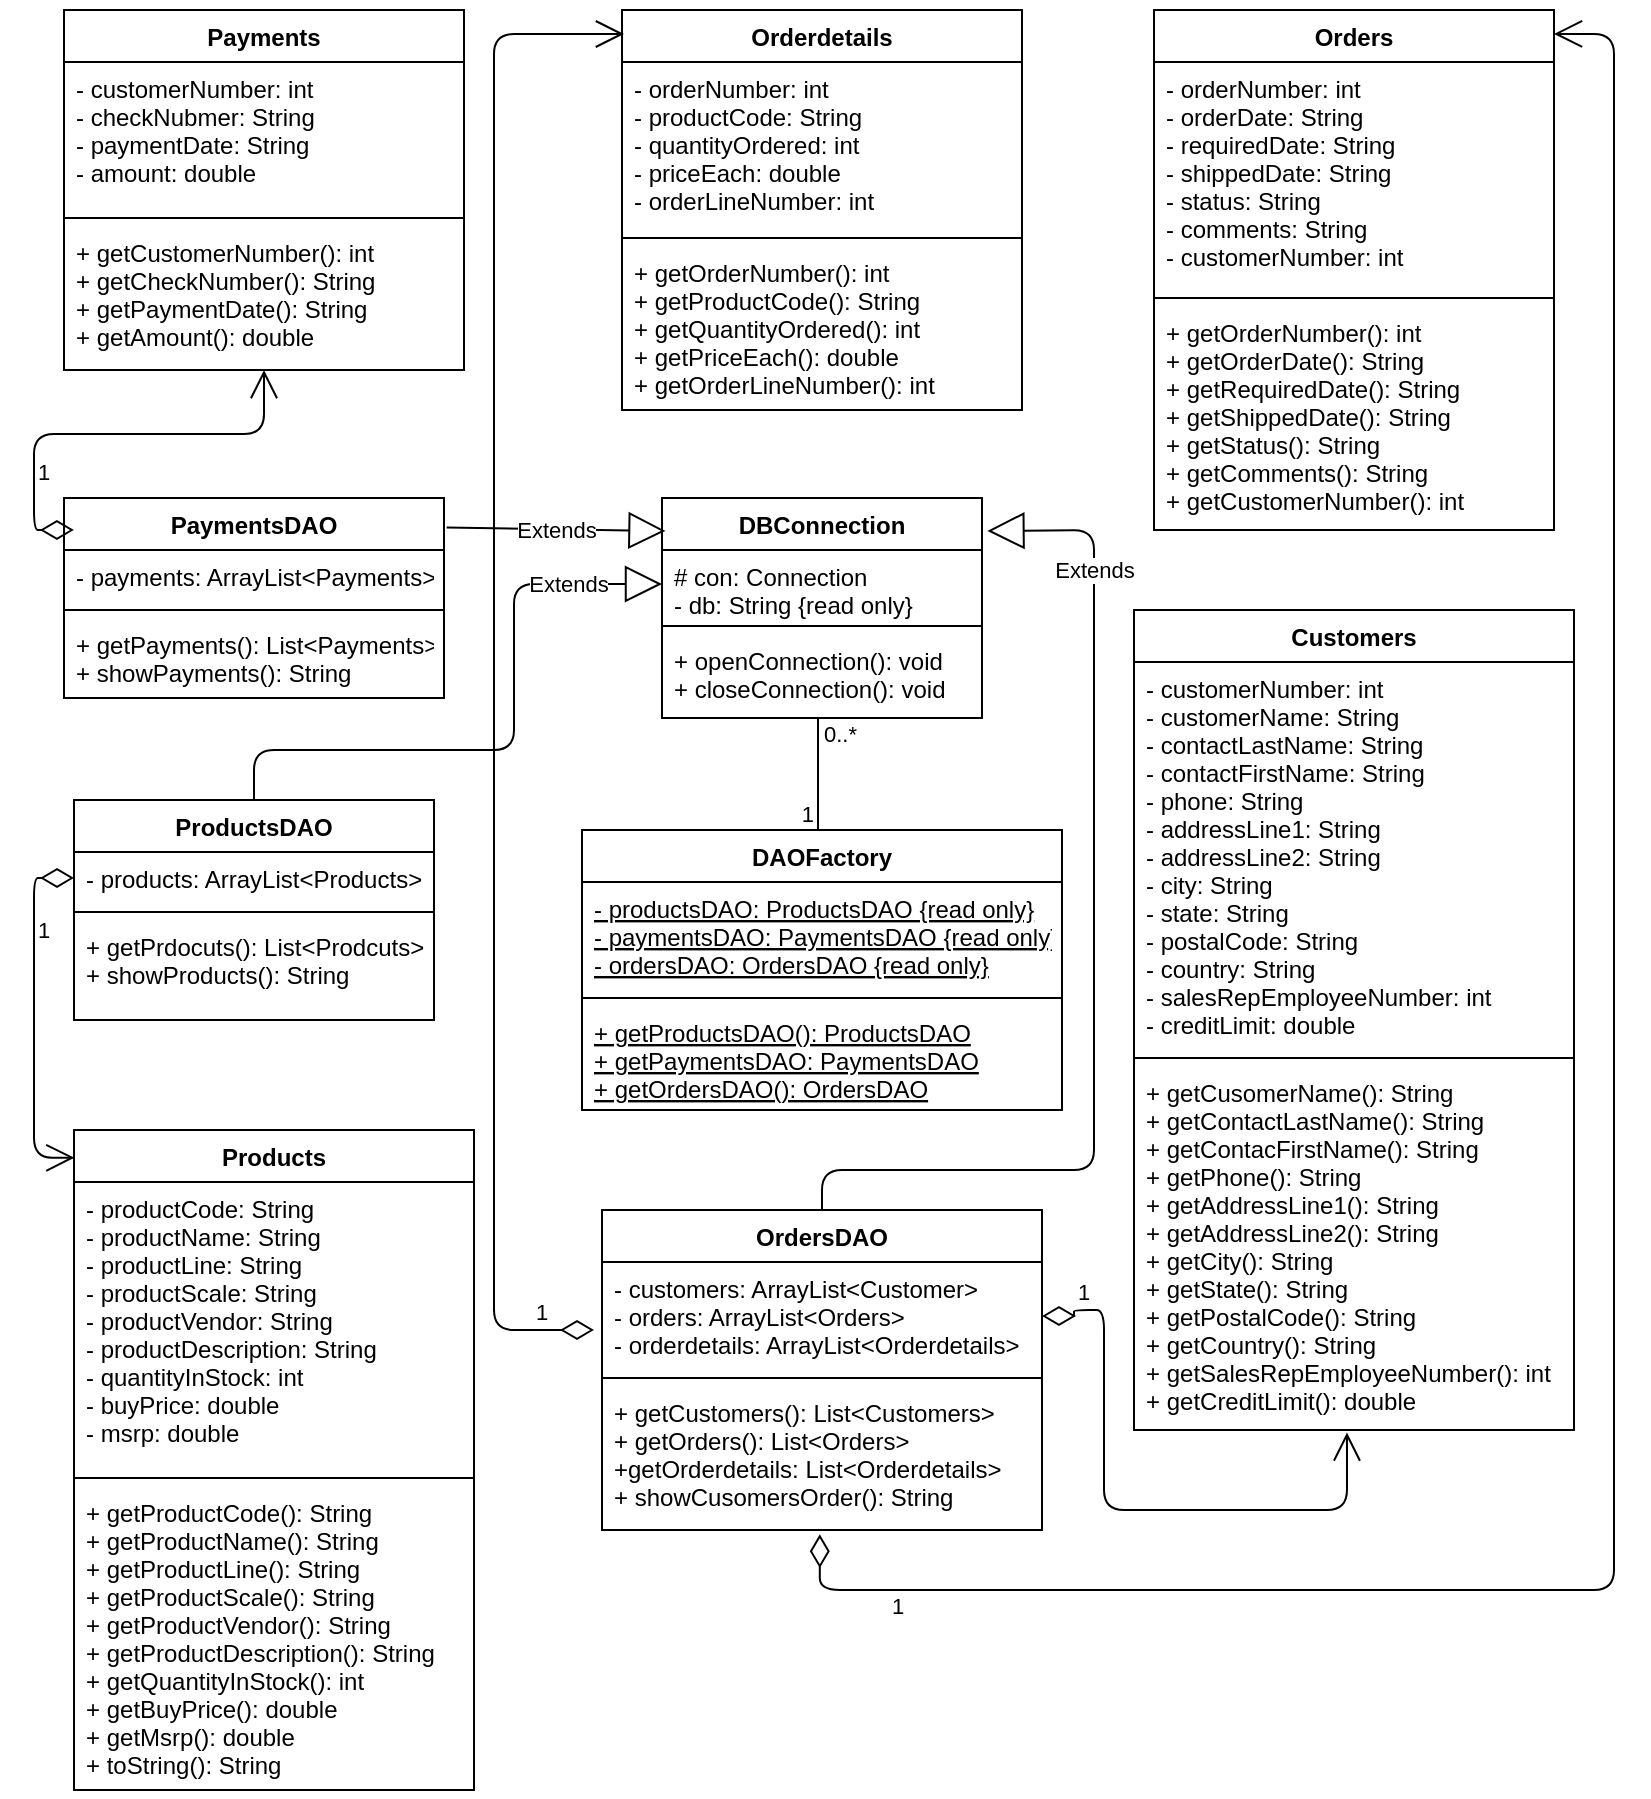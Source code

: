 <mxfile version="13.5.3" type="device"><diagram id="9Ch1sj6NRp8C0s6jHozg" name="Page-1"><mxGraphModel dx="1221" dy="682" grid="1" gridSize="10" guides="1" tooltips="1" connect="1" arrows="1" fold="1" page="1" pageScale="1" pageWidth="827" pageHeight="1169" math="0" shadow="0"><root><mxCell id="0"/><mxCell id="1" parent="0"/><mxCell id="Nj8fO1eD27_QLNly9nOV-5" value="Payments" style="swimlane;fontStyle=1;align=center;verticalAlign=top;childLayout=stackLayout;horizontal=1;startSize=26;horizontalStack=0;resizeParent=1;resizeParentMax=0;resizeLast=0;collapsible=1;marginBottom=0;" vertex="1" parent="1"><mxGeometry x="35" y="230" width="200" height="180" as="geometry"/></mxCell><mxCell id="Nj8fO1eD27_QLNly9nOV-6" value="- customerNumber: int&#10;- checkNubmer: String&#10;- paymentDate: String&#10;- amount: double" style="text;strokeColor=none;fillColor=none;align=left;verticalAlign=top;spacingLeft=4;spacingRight=4;overflow=hidden;rotatable=0;points=[[0,0.5],[1,0.5]];portConstraint=eastwest;" vertex="1" parent="Nj8fO1eD27_QLNly9nOV-5"><mxGeometry y="26" width="200" height="74" as="geometry"/></mxCell><mxCell id="Nj8fO1eD27_QLNly9nOV-7" value="" style="line;strokeWidth=1;fillColor=none;align=left;verticalAlign=middle;spacingTop=-1;spacingLeft=3;spacingRight=3;rotatable=0;labelPosition=right;points=[];portConstraint=eastwest;" vertex="1" parent="Nj8fO1eD27_QLNly9nOV-5"><mxGeometry y="100" width="200" height="8" as="geometry"/></mxCell><mxCell id="Nj8fO1eD27_QLNly9nOV-8" value="+ getCustomerNumber(): int&#10;+ getCheckNumber(): String&#10;+ getPaymentDate(): String&#10;+ getAmount(): double" style="text;strokeColor=none;fillColor=none;align=left;verticalAlign=top;spacingLeft=4;spacingRight=4;overflow=hidden;rotatable=0;points=[[0,0.5],[1,0.5]];portConstraint=eastwest;" vertex="1" parent="Nj8fO1eD27_QLNly9nOV-5"><mxGeometry y="108" width="200" height="72" as="geometry"/></mxCell><mxCell id="Nj8fO1eD27_QLNly9nOV-9" value="Orders" style="swimlane;fontStyle=1;align=center;verticalAlign=top;childLayout=stackLayout;horizontal=1;startSize=26;horizontalStack=0;resizeParent=1;resizeParentMax=0;resizeLast=0;collapsible=1;marginBottom=0;" vertex="1" parent="1"><mxGeometry x="580" y="230" width="200" height="260" as="geometry"/></mxCell><mxCell id="Nj8fO1eD27_QLNly9nOV-10" value="- orderNumber: int&#10;- orderDate: String&#10;- requiredDate: String&#10;- shippedDate: String&#10;- status: String&#10;- comments: String&#10;- customerNumber: int" style="text;strokeColor=none;fillColor=none;align=left;verticalAlign=top;spacingLeft=4;spacingRight=4;overflow=hidden;rotatable=0;points=[[0,0.5],[1,0.5]];portConstraint=eastwest;" vertex="1" parent="Nj8fO1eD27_QLNly9nOV-9"><mxGeometry y="26" width="200" height="114" as="geometry"/></mxCell><mxCell id="Nj8fO1eD27_QLNly9nOV-11" value="" style="line;strokeWidth=1;fillColor=none;align=left;verticalAlign=middle;spacingTop=-1;spacingLeft=3;spacingRight=3;rotatable=0;labelPosition=right;points=[];portConstraint=eastwest;" vertex="1" parent="Nj8fO1eD27_QLNly9nOV-9"><mxGeometry y="140" width="200" height="8" as="geometry"/></mxCell><mxCell id="Nj8fO1eD27_QLNly9nOV-12" value="+ getOrderNumber(): int&#10;+ getOrderDate(): String&#10;+ getRequiredDate(): String&#10;+ getShippedDate(): String&#10;+ getStatus(): String&#10;+ getComments(): String&#10;+ getCustomerNumber(): int&#10;" style="text;strokeColor=none;fillColor=none;align=left;verticalAlign=top;spacingLeft=4;spacingRight=4;overflow=hidden;rotatable=0;points=[[0,0.5],[1,0.5]];portConstraint=eastwest;" vertex="1" parent="Nj8fO1eD27_QLNly9nOV-9"><mxGeometry y="148" width="200" height="112" as="geometry"/></mxCell><mxCell id="Nj8fO1eD27_QLNly9nOV-29" value="ProductsDAO" style="swimlane;fontStyle=1;align=center;verticalAlign=top;childLayout=stackLayout;horizontal=1;startSize=26;horizontalStack=0;resizeParent=1;resizeParentMax=0;resizeLast=0;collapsible=1;marginBottom=0;" vertex="1" parent="1"><mxGeometry x="40" y="625" width="180" height="110" as="geometry"/></mxCell><mxCell id="Nj8fO1eD27_QLNly9nOV-30" value="- products: ArrayList&lt;Products&gt;" style="text;strokeColor=none;fillColor=none;align=left;verticalAlign=top;spacingLeft=4;spacingRight=4;overflow=hidden;rotatable=0;points=[[0,0.5],[1,0.5]];portConstraint=eastwest;" vertex="1" parent="Nj8fO1eD27_QLNly9nOV-29"><mxGeometry y="26" width="180" height="26" as="geometry"/></mxCell><mxCell id="Nj8fO1eD27_QLNly9nOV-31" value="" style="line;strokeWidth=1;fillColor=none;align=left;verticalAlign=middle;spacingTop=-1;spacingLeft=3;spacingRight=3;rotatable=0;labelPosition=right;points=[];portConstraint=eastwest;" vertex="1" parent="Nj8fO1eD27_QLNly9nOV-29"><mxGeometry y="52" width="180" height="8" as="geometry"/></mxCell><mxCell id="Nj8fO1eD27_QLNly9nOV-32" value="+ getPrdocuts(): List&lt;Prodcuts&gt;&#10;+ showProducts(): String&#10; " style="text;strokeColor=none;fillColor=none;align=left;verticalAlign=top;spacingLeft=4;spacingRight=4;overflow=hidden;rotatable=0;points=[[0,0.5],[1,0.5]];portConstraint=eastwest;" vertex="1" parent="Nj8fO1eD27_QLNly9nOV-29"><mxGeometry y="60" width="180" height="50" as="geometry"/></mxCell><mxCell id="Nj8fO1eD27_QLNly9nOV-1" value="Products" style="swimlane;fontStyle=1;align=center;verticalAlign=top;childLayout=stackLayout;horizontal=1;startSize=26;horizontalStack=0;resizeParent=1;resizeParentMax=0;resizeLast=0;collapsible=1;marginBottom=0;" vertex="1" parent="1"><mxGeometry x="40" y="790" width="200" height="330" as="geometry"/></mxCell><mxCell id="Nj8fO1eD27_QLNly9nOV-2" value="- productCode: String&#10;- productName: String&#10;- productLine: String&#10;- productScale: String&#10;- productVendor: String&#10;- productDescription: String&#10;- quantityInStock: int&#10;- buyPrice: double&#10;- msrp: double" style="text;strokeColor=none;fillColor=none;align=left;verticalAlign=top;spacingLeft=4;spacingRight=4;overflow=hidden;rotatable=0;points=[[0,0.5],[1,0.5]];portConstraint=eastwest;" vertex="1" parent="Nj8fO1eD27_QLNly9nOV-1"><mxGeometry y="26" width="200" height="144" as="geometry"/></mxCell><mxCell id="Nj8fO1eD27_QLNly9nOV-3" value="" style="line;strokeWidth=1;fillColor=none;align=left;verticalAlign=middle;spacingTop=-1;spacingLeft=3;spacingRight=3;rotatable=0;labelPosition=right;points=[];portConstraint=eastwest;" vertex="1" parent="Nj8fO1eD27_QLNly9nOV-1"><mxGeometry y="170" width="200" height="8" as="geometry"/></mxCell><mxCell id="Nj8fO1eD27_QLNly9nOV-4" value="+ getProductCode(): String&#10;+ getProductName(): String&#10;+ getProductLine(): String&#10;+ getProductScale(): String&#10;+ getProductVendor(): String&#10;+ getProductDescription(): String&#10;+ getQuantityInStock(): int&#10;+ getBuyPrice(): double&#10;+ getMsrp(): double&#10;+ toString(): String" style="text;strokeColor=none;fillColor=none;align=left;verticalAlign=top;spacingLeft=4;spacingRight=4;overflow=hidden;rotatable=0;points=[[0,0.5],[1,0.5]];portConstraint=eastwest;" vertex="1" parent="Nj8fO1eD27_QLNly9nOV-1"><mxGeometry y="178" width="200" height="152" as="geometry"/></mxCell><mxCell id="Nj8fO1eD27_QLNly9nOV-17" value="Customers" style="swimlane;fontStyle=1;align=center;verticalAlign=top;childLayout=stackLayout;horizontal=1;startSize=26;horizontalStack=0;resizeParent=1;resizeParentMax=0;resizeLast=0;collapsible=1;marginBottom=0;" vertex="1" parent="1"><mxGeometry x="570" y="530" width="220" height="410" as="geometry"/></mxCell><mxCell id="Nj8fO1eD27_QLNly9nOV-18" value="- customerNumber: int&#10;- customerName: String&#10;- contactLastName: String&#10;- contactFirstName: String&#10;- phone: String&#10;- addressLine1: String&#10;- addressLine2: String&#10;- city: String&#10;- state: String&#10;- postalCode: String&#10;- country: String&#10;- salesRepEmployeeNumber: int&#10;- creditLimit: double" style="text;strokeColor=none;fillColor=none;align=left;verticalAlign=top;spacingLeft=4;spacingRight=4;overflow=hidden;rotatable=0;points=[[0,0.5],[1,0.5]];portConstraint=eastwest;" vertex="1" parent="Nj8fO1eD27_QLNly9nOV-17"><mxGeometry y="26" width="220" height="194" as="geometry"/></mxCell><mxCell id="Nj8fO1eD27_QLNly9nOV-19" value="" style="line;strokeWidth=1;fillColor=none;align=left;verticalAlign=middle;spacingTop=-1;spacingLeft=3;spacingRight=3;rotatable=0;labelPosition=right;points=[];portConstraint=eastwest;" vertex="1" parent="Nj8fO1eD27_QLNly9nOV-17"><mxGeometry y="220" width="220" height="8" as="geometry"/></mxCell><mxCell id="Nj8fO1eD27_QLNly9nOV-20" value="+ getCusomerName(): String&#10;+ getContactLastName(): String&#10;+ getContacFirstName(): String&#10;+ getPhone(): String&#10;+ getAddressLine1(): String&#10;+ getAddressLine2(): String&#10;+ getCity(): String&#10;+ getState(): String&#10;+ getPostalCode(): String&#10;+ getCountry(): String&#10;+ getSalesRepEmployeeNumber(): int&#10;+ getCreditLimit(): double" style="text;strokeColor=none;fillColor=none;align=left;verticalAlign=top;spacingLeft=4;spacingRight=4;overflow=hidden;rotatable=0;points=[[0,0.5],[1,0.5]];portConstraint=eastwest;" vertex="1" parent="Nj8fO1eD27_QLNly9nOV-17"><mxGeometry y="228" width="220" height="182" as="geometry"/></mxCell><mxCell id="Nj8fO1eD27_QLNly9nOV-37" value="DAOFactory" style="swimlane;fontStyle=1;align=center;verticalAlign=top;childLayout=stackLayout;horizontal=1;startSize=26;horizontalStack=0;resizeParent=1;resizeParentMax=0;resizeLast=0;collapsible=1;marginBottom=0;" vertex="1" parent="1"><mxGeometry x="294" y="640" width="240" height="140" as="geometry"/></mxCell><mxCell id="Nj8fO1eD27_QLNly9nOV-38" value="- productsDAO: ProductsDAO {read only}&#10;- paymentsDAO: PaymentsDAO {read only}&#10;- ordersDAO: OrdersDAO {read only}" style="text;strokeColor=none;fillColor=none;align=left;verticalAlign=top;spacingLeft=4;spacingRight=4;overflow=hidden;rotatable=0;points=[[0,0.5],[1,0.5]];portConstraint=eastwest;fontStyle=4" vertex="1" parent="Nj8fO1eD27_QLNly9nOV-37"><mxGeometry y="26" width="240" height="54" as="geometry"/></mxCell><mxCell id="Nj8fO1eD27_QLNly9nOV-39" value="" style="line;strokeWidth=1;fillColor=none;align=left;verticalAlign=middle;spacingTop=-1;spacingLeft=3;spacingRight=3;rotatable=0;labelPosition=right;points=[];portConstraint=eastwest;" vertex="1" parent="Nj8fO1eD27_QLNly9nOV-37"><mxGeometry y="80" width="240" height="8" as="geometry"/></mxCell><mxCell id="Nj8fO1eD27_QLNly9nOV-40" value="+ getProductsDAO(): ProductsDAO&#10;+ getPaymentsDAO: PaymentsDAO&#10;+ getOrdersDAO(): OrdersDAO" style="text;strokeColor=none;fillColor=none;align=left;verticalAlign=top;spacingLeft=4;spacingRight=4;overflow=hidden;rotatable=0;points=[[0,0.5],[1,0.5]];portConstraint=eastwest;fontStyle=4" vertex="1" parent="Nj8fO1eD27_QLNly9nOV-37"><mxGeometry y="88" width="240" height="52" as="geometry"/></mxCell><mxCell id="Nj8fO1eD27_QLNly9nOV-33" value="DBConnection" style="swimlane;fontStyle=1;align=center;verticalAlign=top;childLayout=stackLayout;horizontal=1;startSize=26;horizontalStack=0;resizeParent=1;resizeParentMax=0;resizeLast=0;collapsible=1;marginBottom=0;" vertex="1" parent="1"><mxGeometry x="334" y="474" width="160" height="110" as="geometry"/></mxCell><mxCell id="Nj8fO1eD27_QLNly9nOV-34" value="# con: Connection&#10;- db: String {read only}" style="text;strokeColor=none;fillColor=none;align=left;verticalAlign=top;spacingLeft=4;spacingRight=4;overflow=hidden;rotatable=0;points=[[0,0.5],[1,0.5]];portConstraint=eastwest;" vertex="1" parent="Nj8fO1eD27_QLNly9nOV-33"><mxGeometry y="26" width="160" height="34" as="geometry"/></mxCell><mxCell id="Nj8fO1eD27_QLNly9nOV-35" value="" style="line;strokeWidth=1;fillColor=none;align=left;verticalAlign=middle;spacingTop=-1;spacingLeft=3;spacingRight=3;rotatable=0;labelPosition=right;points=[];portConstraint=eastwest;" vertex="1" parent="Nj8fO1eD27_QLNly9nOV-33"><mxGeometry y="60" width="160" height="8" as="geometry"/></mxCell><mxCell id="Nj8fO1eD27_QLNly9nOV-36" value="+ openConnection(): void&#10;+ closeConnection(): void" style="text;strokeColor=none;fillColor=none;align=left;verticalAlign=top;spacingLeft=4;spacingRight=4;overflow=hidden;rotatable=0;points=[[0,0.5],[1,0.5]];portConstraint=eastwest;" vertex="1" parent="Nj8fO1eD27_QLNly9nOV-33"><mxGeometry y="68" width="160" height="42" as="geometry"/></mxCell><mxCell id="Nj8fO1eD27_QLNly9nOV-13" value="Orderdetails" style="swimlane;fontStyle=1;align=center;verticalAlign=top;childLayout=stackLayout;horizontal=1;startSize=26;horizontalStack=0;resizeParent=1;resizeParentMax=0;resizeLast=0;collapsible=1;marginBottom=0;" vertex="1" parent="1"><mxGeometry x="314" y="230" width="200" height="200" as="geometry"/></mxCell><mxCell id="Nj8fO1eD27_QLNly9nOV-14" value="- orderNumber: int&#10;- productCode: String&#10;- quantityOrdered: int&#10;- priceEach: double&#10;- orderLineNumber: int" style="text;strokeColor=none;fillColor=none;align=left;verticalAlign=top;spacingLeft=4;spacingRight=4;overflow=hidden;rotatable=0;points=[[0,0.5],[1,0.5]];portConstraint=eastwest;" vertex="1" parent="Nj8fO1eD27_QLNly9nOV-13"><mxGeometry y="26" width="200" height="84" as="geometry"/></mxCell><mxCell id="Nj8fO1eD27_QLNly9nOV-15" value="" style="line;strokeWidth=1;fillColor=none;align=left;verticalAlign=middle;spacingTop=-1;spacingLeft=3;spacingRight=3;rotatable=0;labelPosition=right;points=[];portConstraint=eastwest;" vertex="1" parent="Nj8fO1eD27_QLNly9nOV-13"><mxGeometry y="110" width="200" height="8" as="geometry"/></mxCell><mxCell id="Nj8fO1eD27_QLNly9nOV-16" value="+ getOrderNumber(): int&#10;+ getProductCode(): String&#10;+ getQuantityOrdered(): int&#10;+ getPriceEach(): double&#10;+ getOrderLineNumber(): int" style="text;strokeColor=none;fillColor=none;align=left;verticalAlign=top;spacingLeft=4;spacingRight=4;overflow=hidden;rotatable=0;points=[[0,0.5],[1,0.5]];portConstraint=eastwest;" vertex="1" parent="Nj8fO1eD27_QLNly9nOV-13"><mxGeometry y="118" width="200" height="82" as="geometry"/></mxCell><mxCell id="Nj8fO1eD27_QLNly9nOV-21" value="OrdersDAO" style="swimlane;fontStyle=1;align=center;verticalAlign=top;childLayout=stackLayout;horizontal=1;startSize=26;horizontalStack=0;resizeParent=1;resizeParentMax=0;resizeLast=0;collapsible=1;marginBottom=0;" vertex="1" parent="1"><mxGeometry x="304" y="830" width="220" height="160" as="geometry"/></mxCell><mxCell id="Nj8fO1eD27_QLNly9nOV-22" value="- customers: ArrayList&lt;Customer&gt;&#10;- orders: ArrayList&lt;Orders&gt;&#10;- orderdetails: ArrayList&lt;Orderdetails&gt;" style="text;strokeColor=none;fillColor=none;align=left;verticalAlign=top;spacingLeft=4;spacingRight=4;overflow=hidden;rotatable=0;points=[[0,0.5],[1,0.5]];portConstraint=eastwest;" vertex="1" parent="Nj8fO1eD27_QLNly9nOV-21"><mxGeometry y="26" width="220" height="54" as="geometry"/></mxCell><mxCell id="Nj8fO1eD27_QLNly9nOV-23" value="" style="line;strokeWidth=1;fillColor=none;align=left;verticalAlign=middle;spacingTop=-1;spacingLeft=3;spacingRight=3;rotatable=0;labelPosition=right;points=[];portConstraint=eastwest;" vertex="1" parent="Nj8fO1eD27_QLNly9nOV-21"><mxGeometry y="80" width="220" height="8" as="geometry"/></mxCell><mxCell id="Nj8fO1eD27_QLNly9nOV-24" value="+ getCustomers(): List&lt;Customers&gt;&#10;+ getOrders(): List&lt;Orders&gt;&#10;+getOrderdetails: List&lt;Orderdetails&gt;&#10;+ showCusomersOrder(): String&#10;" style="text;strokeColor=none;fillColor=none;align=left;verticalAlign=top;spacingLeft=4;spacingRight=4;overflow=hidden;rotatable=0;points=[[0,0.5],[1,0.5]];portConstraint=eastwest;" vertex="1" parent="Nj8fO1eD27_QLNly9nOV-21"><mxGeometry y="88" width="220" height="72" as="geometry"/></mxCell><mxCell id="Nj8fO1eD27_QLNly9nOV-41" value="Extends" style="endArrow=block;endSize=16;endFill=0;html=1;exitX=1.007;exitY=0.148;exitDx=0;exitDy=0;exitPerimeter=0;entryX=0.011;entryY=0.15;entryDx=0;entryDy=0;entryPerimeter=0;" edge="1" parent="1" source="Nj8fO1eD27_QLNly9nOV-25" target="Nj8fO1eD27_QLNly9nOV-33"><mxGeometry width="160" relative="1" as="geometry"><mxPoint x="290" y="630" as="sourcePoint"/><mxPoint x="330" y="490" as="targetPoint"/></mxGeometry></mxCell><mxCell id="Nj8fO1eD27_QLNly9nOV-25" value="PaymentsDAO" style="swimlane;fontStyle=1;align=center;verticalAlign=top;childLayout=stackLayout;horizontal=1;startSize=26;horizontalStack=0;resizeParent=1;resizeParentMax=0;resizeLast=0;collapsible=1;marginBottom=0;" vertex="1" parent="1"><mxGeometry x="35" y="474" width="190" height="100" as="geometry"/></mxCell><mxCell id="Nj8fO1eD27_QLNly9nOV-26" value="- payments: ArrayList&lt;Payments&gt;" style="text;strokeColor=none;fillColor=none;align=left;verticalAlign=top;spacingLeft=4;spacingRight=4;overflow=hidden;rotatable=0;points=[[0,0.5],[1,0.5]];portConstraint=eastwest;" vertex="1" parent="Nj8fO1eD27_QLNly9nOV-25"><mxGeometry y="26" width="190" height="26" as="geometry"/></mxCell><mxCell id="Nj8fO1eD27_QLNly9nOV-27" value="" style="line;strokeWidth=1;fillColor=none;align=left;verticalAlign=middle;spacingTop=-1;spacingLeft=3;spacingRight=3;rotatable=0;labelPosition=right;points=[];portConstraint=eastwest;" vertex="1" parent="Nj8fO1eD27_QLNly9nOV-25"><mxGeometry y="52" width="190" height="8" as="geometry"/></mxCell><mxCell id="Nj8fO1eD27_QLNly9nOV-28" value="+ getPayments(): List&lt;Payments&gt;&#10;+ showPayments(): String" style="text;strokeColor=none;fillColor=none;align=left;verticalAlign=top;spacingLeft=4;spacingRight=4;overflow=hidden;rotatable=0;points=[[0,0.5],[1,0.5]];portConstraint=eastwest;" vertex="1" parent="Nj8fO1eD27_QLNly9nOV-25"><mxGeometry y="60" width="190" height="40" as="geometry"/></mxCell><mxCell id="Nj8fO1eD27_QLNly9nOV-42" value="Extends" style="endArrow=block;endSize=16;endFill=0;html=1;exitX=0.5;exitY=0;exitDx=0;exitDy=0;entryX=0;entryY=0.5;entryDx=0;entryDy=0;" edge="1" parent="1" source="Nj8fO1eD27_QLNly9nOV-29" target="Nj8fO1eD27_QLNly9nOV-34"><mxGeometry x="0.694" width="160" relative="1" as="geometry"><mxPoint x="290" y="630" as="sourcePoint"/><mxPoint x="450" y="630" as="targetPoint"/><Array as="points"><mxPoint x="130" y="600"/><mxPoint x="260" y="600"/><mxPoint x="260" y="517"/></Array><mxPoint as="offset"/></mxGeometry></mxCell><mxCell id="Nj8fO1eD27_QLNly9nOV-43" value="Extends" style="endArrow=block;endSize=16;endFill=0;html=1;exitX=0.5;exitY=0;exitDx=0;exitDy=0;entryX=1.017;entryY=0.15;entryDx=0;entryDy=0;entryPerimeter=0;" edge="1" parent="1" source="Nj8fO1eD27_QLNly9nOV-21" target="Nj8fO1eD27_QLNly9nOV-33"><mxGeometry x="0.723" width="160" relative="1" as="geometry"><mxPoint x="290" y="740" as="sourcePoint"/><mxPoint x="450" y="740" as="targetPoint"/><Array as="points"><mxPoint x="414" y="810"/><mxPoint x="550" y="810"/><mxPoint x="550" y="490"/></Array><mxPoint as="offset"/></mxGeometry></mxCell><mxCell id="Nj8fO1eD27_QLNly9nOV-44" value="1" style="endArrow=open;html=1;endSize=12;startArrow=diamondThin;startSize=14;startFill=0;edgeStyle=orthogonalEdgeStyle;align=left;verticalAlign=bottom;entryX=0.484;entryY=1.007;entryDx=0;entryDy=0;entryPerimeter=0;exitX=1;exitY=0.5;exitDx=0;exitDy=0;" edge="1" parent="1" source="Nj8fO1eD27_QLNly9nOV-22" target="Nj8fO1eD27_QLNly9nOV-20"><mxGeometry x="-0.87" relative="1" as="geometry"><mxPoint x="540" y="880" as="sourcePoint"/><mxPoint x="450" y="740" as="targetPoint"/><Array as="points"><mxPoint x="540" y="883"/><mxPoint x="540" y="880"/><mxPoint x="555" y="880"/><mxPoint x="555" y="980"/><mxPoint x="677" y="980"/></Array><mxPoint as="offset"/></mxGeometry></mxCell><mxCell id="Nj8fO1eD27_QLNly9nOV-46" value="1" style="endArrow=open;html=1;endSize=12;startArrow=diamondThin;startSize=14;startFill=0;edgeStyle=orthogonalEdgeStyle;align=left;verticalAlign=bottom;exitX=0.495;exitY=1.029;exitDx=0;exitDy=0;exitPerimeter=0;entryX=1;entryY=0.046;entryDx=0;entryDy=0;entryPerimeter=0;" edge="1" parent="1" source="Nj8fO1eD27_QLNly9nOV-24" target="Nj8fO1eD27_QLNly9nOV-9"><mxGeometry x="-0.955" y="17" relative="1" as="geometry"><mxPoint x="290" y="740" as="sourcePoint"/><mxPoint x="450" y="740" as="targetPoint"/><Array as="points"><mxPoint x="413" y="1020"/><mxPoint x="810" y="1020"/><mxPoint x="810" y="242"/></Array><mxPoint x="17" y="17" as="offset"/></mxGeometry></mxCell><mxCell id="Nj8fO1eD27_QLNly9nOV-47" value="1" style="endArrow=open;html=1;endSize=12;startArrow=diamondThin;startSize=14;startFill=0;edgeStyle=orthogonalEdgeStyle;align=left;verticalAlign=bottom;entryX=0.005;entryY=0.06;entryDx=0;entryDy=0;entryPerimeter=0;" edge="1" parent="1" target="Nj8fO1eD27_QLNly9nOV-13"><mxGeometry x="-0.921" relative="1" as="geometry"><mxPoint x="300" y="890" as="sourcePoint"/><mxPoint x="450" y="740" as="targetPoint"/><Array as="points"><mxPoint x="250" y="890"/><mxPoint x="250" y="242"/></Array><mxPoint x="-1" as="offset"/></mxGeometry></mxCell><mxCell id="Nj8fO1eD27_QLNly9nOV-50" value="1" style="endArrow=open;html=1;endSize=12;startArrow=diamondThin;startSize=14;startFill=0;edgeStyle=orthogonalEdgeStyle;align=left;verticalAlign=bottom;exitX=0.026;exitY=0.16;exitDx=0;exitDy=0;exitPerimeter=0;" edge="1" parent="1" source="Nj8fO1eD27_QLNly9nOV-25" target="Nj8fO1eD27_QLNly9nOV-5"><mxGeometry x="-0.629" relative="1" as="geometry"><mxPoint x="290" y="630" as="sourcePoint"/><mxPoint x="450" y="630" as="targetPoint"/><Array as="points"><mxPoint x="20" y="490"/><mxPoint x="20" y="442"/><mxPoint x="135" y="442"/></Array><mxPoint as="offset"/></mxGeometry></mxCell><mxCell id="Nj8fO1eD27_QLNly9nOV-51" value="1" style="endArrow=open;html=1;endSize=12;startArrow=diamondThin;startSize=14;startFill=0;edgeStyle=orthogonalEdgeStyle;align=left;verticalAlign=bottom;exitX=0;exitY=0.5;exitDx=0;exitDy=0;entryX=0.001;entryY=0.042;entryDx=0;entryDy=0;entryPerimeter=0;" edge="1" parent="1" source="Nj8fO1eD27_QLNly9nOV-30" target="Nj8fO1eD27_QLNly9nOV-1"><mxGeometry x="-0.378" relative="1" as="geometry"><mxPoint x="290" y="740" as="sourcePoint"/><mxPoint x="450" y="740" as="targetPoint"/><Array as="points"><mxPoint x="20" y="664"/><mxPoint x="20" y="804"/></Array><mxPoint y="-1" as="offset"/></mxGeometry></mxCell><mxCell id="Nj8fO1eD27_QLNly9nOV-53" value="" style="endArrow=none;html=1;edgeStyle=orthogonalEdgeStyle;entryX=0.456;entryY=0;entryDx=0;entryDy=0;exitX=0.434;exitY=0.992;exitDx=0;exitDy=0;exitPerimeter=0;entryPerimeter=0;" edge="1" parent="1"><mxGeometry relative="1" as="geometry"><mxPoint x="412.0" y="584.004" as="sourcePoint"/><mxPoint x="412.0" y="640.34" as="targetPoint"/></mxGeometry></mxCell><mxCell id="Nj8fO1eD27_QLNly9nOV-54" value="0..*" style="edgeLabel;resizable=0;html=1;align=left;verticalAlign=bottom;" connectable="0" vertex="1" parent="Nj8fO1eD27_QLNly9nOV-53"><mxGeometry x="-1" relative="1" as="geometry"><mxPoint x="1" y="16" as="offset"/></mxGeometry></mxCell><mxCell id="Nj8fO1eD27_QLNly9nOV-55" value="1" style="edgeLabel;resizable=0;html=1;align=right;verticalAlign=bottom;" connectable="0" vertex="1" parent="Nj8fO1eD27_QLNly9nOV-53"><mxGeometry x="1" relative="1" as="geometry"><mxPoint x="-2" y="-0.47" as="offset"/></mxGeometry></mxCell></root></mxGraphModel></diagram></mxfile>